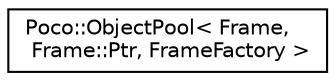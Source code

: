 digraph "Graphical Class Hierarchy"
{
 // LATEX_PDF_SIZE
  edge [fontname="Helvetica",fontsize="10",labelfontname="Helvetica",labelfontsize="10"];
  node [fontname="Helvetica",fontsize="10",shape=record];
  rankdir="LR";
  Node0 [label="Poco::ObjectPool\< Frame,\l Frame::Ptr, FrameFactory \>",height=0.2,width=0.4,color="black", fillcolor="white", style="filled",URL="$classPoco_1_1ObjectPool.html",tooltip=" "];
}
